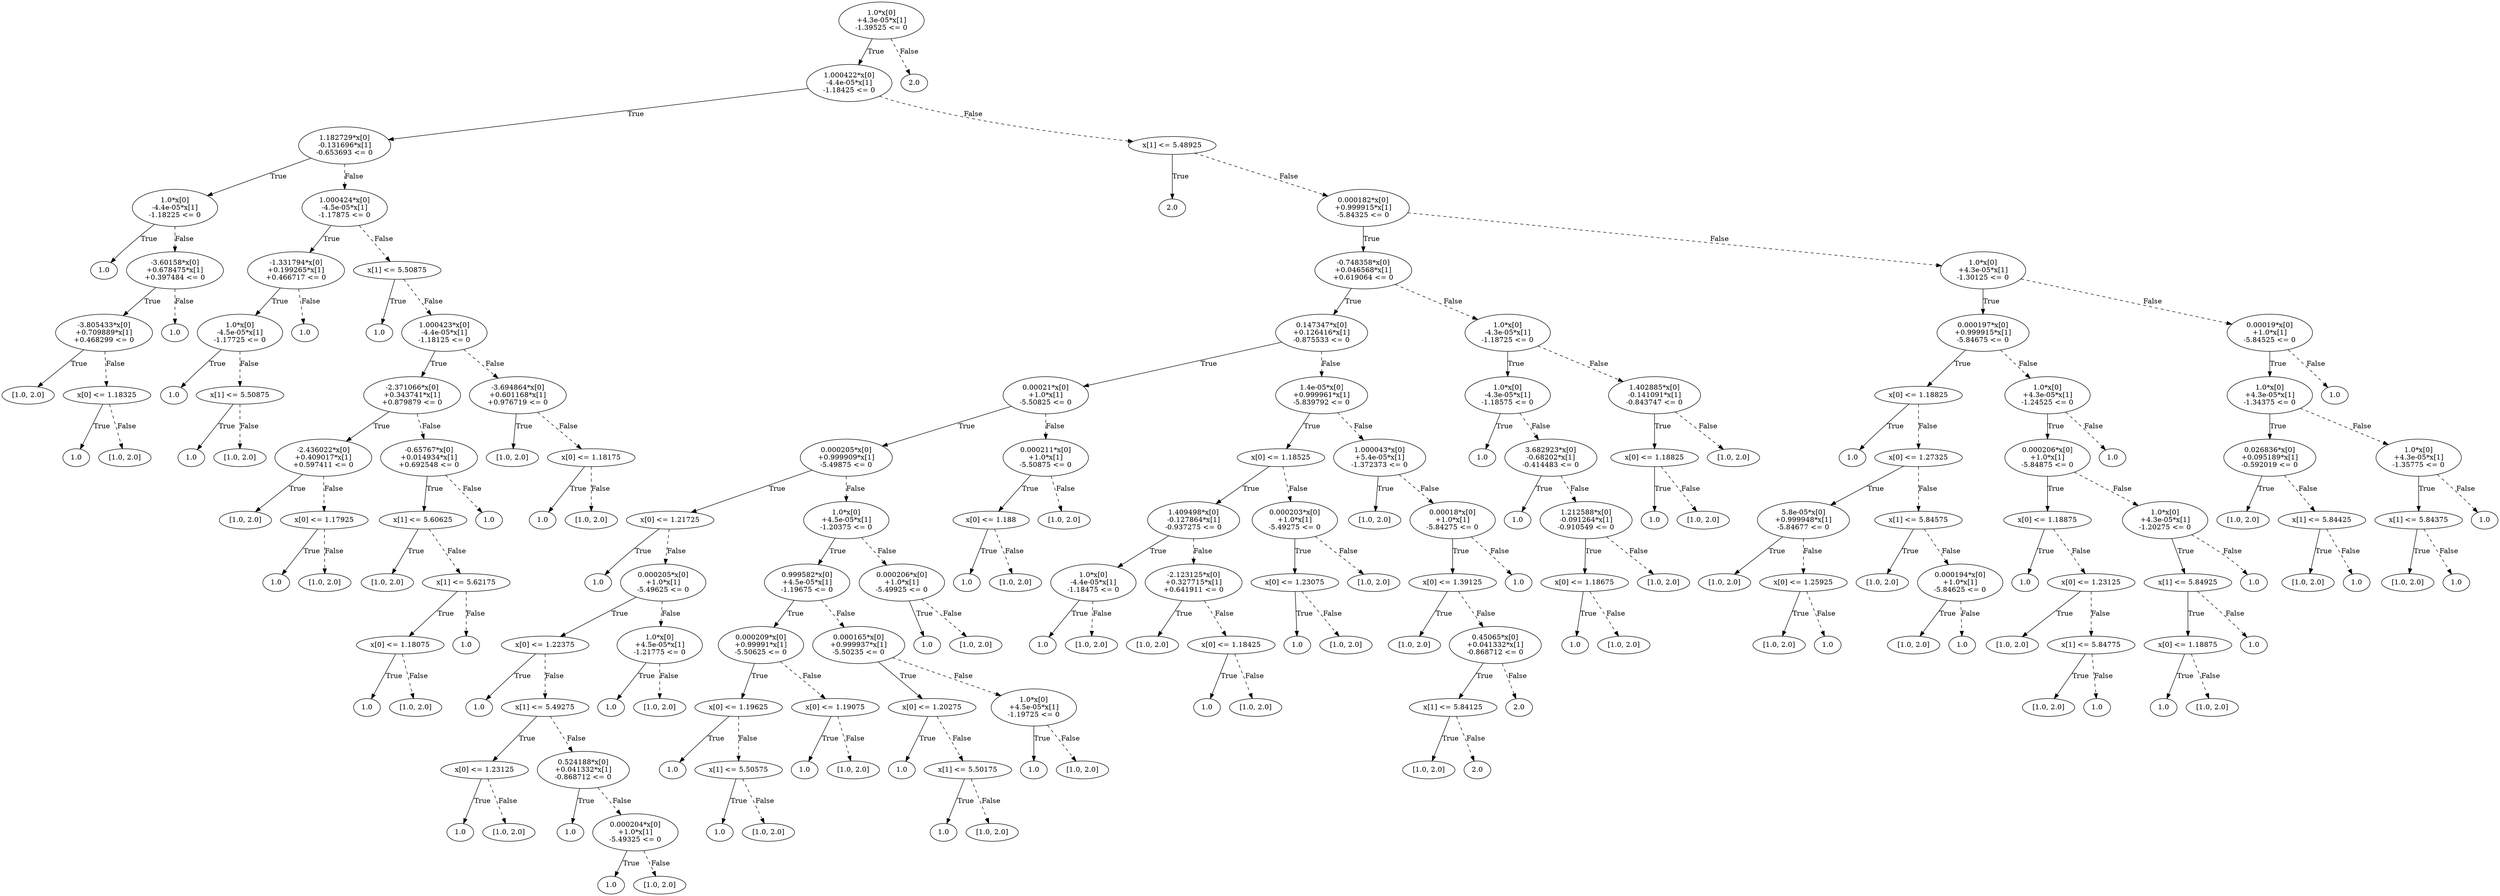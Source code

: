 digraph {
0 [label="1.0*x[0]\n+4.3e-05*x[1]\n-1.39525 <= 0"];
1 [label="1.000422*x[0]\n-4.4e-05*x[1]\n-1.18425 <= 0"];
2 [label="1.182729*x[0]\n-0.131696*x[1]\n-0.653693 <= 0"];
3 [label="1.0*x[0]\n-4.4e-05*x[1]\n-1.18225 <= 0"];
4 [label="1.0"];
3 -> 4 [label="True"];
5 [label="-3.60158*x[0]\n+0.678475*x[1]\n+0.397484 <= 0"];
6 [label="-3.805433*x[0]\n+0.709889*x[1]\n+0.468299 <= 0"];
7 [label="[1.0, 2.0]"];
6 -> 7 [label="True"];
8 [label="x[0] <= 1.18325"];
9 [label="1.0"];
8 -> 9 [label="True"];
10 [label="[1.0, 2.0]"];
8 -> 10 [style="dashed", label="False"];
6 -> 8 [style="dashed", label="False"];
5 -> 6 [label="True"];
11 [label="1.0"];
5 -> 11 [style="dashed", label="False"];
3 -> 5 [style="dashed", label="False"];
2 -> 3 [label="True"];
12 [label="1.000424*x[0]\n-4.5e-05*x[1]\n-1.17875 <= 0"];
13 [label="-1.331794*x[0]\n+0.199265*x[1]\n+0.466717 <= 0"];
14 [label="1.0*x[0]\n-4.5e-05*x[1]\n-1.17725 <= 0"];
15 [label="1.0"];
14 -> 15 [label="True"];
16 [label="x[1] <= 5.50875"];
17 [label="1.0"];
16 -> 17 [label="True"];
18 [label="[1.0, 2.0]"];
16 -> 18 [style="dashed", label="False"];
14 -> 16 [style="dashed", label="False"];
13 -> 14 [label="True"];
19 [label="1.0"];
13 -> 19 [style="dashed", label="False"];
12 -> 13 [label="True"];
20 [label="x[1] <= 5.50875"];
21 [label="1.0"];
20 -> 21 [label="True"];
22 [label="1.000423*x[0]\n-4.4e-05*x[1]\n-1.18125 <= 0"];
23 [label="-2.371066*x[0]\n+0.343741*x[1]\n+0.879879 <= 0"];
24 [label="-2.436022*x[0]\n+0.409017*x[1]\n+0.597411 <= 0"];
25 [label="[1.0, 2.0]"];
24 -> 25 [label="True"];
26 [label="x[0] <= 1.17925"];
27 [label="1.0"];
26 -> 27 [label="True"];
28 [label="[1.0, 2.0]"];
26 -> 28 [style="dashed", label="False"];
24 -> 26 [style="dashed", label="False"];
23 -> 24 [label="True"];
29 [label="-0.65767*x[0]\n+0.014934*x[1]\n+0.692548 <= 0"];
30 [label="x[1] <= 5.60625"];
31 [label="[1.0, 2.0]"];
30 -> 31 [label="True"];
32 [label="x[1] <= 5.62175"];
33 [label="x[0] <= 1.18075"];
34 [label="1.0"];
33 -> 34 [label="True"];
35 [label="[1.0, 2.0]"];
33 -> 35 [style="dashed", label="False"];
32 -> 33 [label="True"];
36 [label="1.0"];
32 -> 36 [style="dashed", label="False"];
30 -> 32 [style="dashed", label="False"];
29 -> 30 [label="True"];
37 [label="1.0"];
29 -> 37 [style="dashed", label="False"];
23 -> 29 [style="dashed", label="False"];
22 -> 23 [label="True"];
38 [label="-3.694864*x[0]\n+0.601168*x[1]\n+0.976719 <= 0"];
39 [label="[1.0, 2.0]"];
38 -> 39 [label="True"];
40 [label="x[0] <= 1.18175"];
41 [label="1.0"];
40 -> 41 [label="True"];
42 [label="[1.0, 2.0]"];
40 -> 42 [style="dashed", label="False"];
38 -> 40 [style="dashed", label="False"];
22 -> 38 [style="dashed", label="False"];
20 -> 22 [style="dashed", label="False"];
12 -> 20 [style="dashed", label="False"];
2 -> 12 [style="dashed", label="False"];
1 -> 2 [label="True"];
43 [label="x[1] <= 5.48925"];
44 [label="2.0"];
43 -> 44 [label="True"];
45 [label="0.000182*x[0]\n+0.999915*x[1]\n-5.84325 <= 0"];
46 [label="-0.748358*x[0]\n+0.046568*x[1]\n+0.619064 <= 0"];
47 [label="0.147347*x[0]\n+0.126416*x[1]\n-0.875533 <= 0"];
48 [label="0.00021*x[0]\n+1.0*x[1]\n-5.50825 <= 0"];
49 [label="0.000205*x[0]\n+0.999909*x[1]\n-5.49875 <= 0"];
50 [label="x[0] <= 1.21725"];
51 [label="1.0"];
50 -> 51 [label="True"];
52 [label="0.000205*x[0]\n+1.0*x[1]\n-5.49625 <= 0"];
53 [label="x[0] <= 1.22375"];
54 [label="1.0"];
53 -> 54 [label="True"];
55 [label="x[1] <= 5.49275"];
56 [label="x[0] <= 1.23125"];
57 [label="1.0"];
56 -> 57 [label="True"];
58 [label="[1.0, 2.0]"];
56 -> 58 [style="dashed", label="False"];
55 -> 56 [label="True"];
59 [label="0.524188*x[0]\n+0.041332*x[1]\n-0.868712 <= 0"];
60 [label="1.0"];
59 -> 60 [label="True"];
61 [label="0.000204*x[0]\n+1.0*x[1]\n-5.49325 <= 0"];
62 [label="1.0"];
61 -> 62 [label="True"];
63 [label="[1.0, 2.0]"];
61 -> 63 [style="dashed", label="False"];
59 -> 61 [style="dashed", label="False"];
55 -> 59 [style="dashed", label="False"];
53 -> 55 [style="dashed", label="False"];
52 -> 53 [label="True"];
64 [label="1.0*x[0]\n+4.5e-05*x[1]\n-1.21775 <= 0"];
65 [label="1.0"];
64 -> 65 [label="True"];
66 [label="[1.0, 2.0]"];
64 -> 66 [style="dashed", label="False"];
52 -> 64 [style="dashed", label="False"];
50 -> 52 [style="dashed", label="False"];
49 -> 50 [label="True"];
67 [label="1.0*x[0]\n+4.5e-05*x[1]\n-1.20375 <= 0"];
68 [label="0.999582*x[0]\n+4.5e-05*x[1]\n-1.19675 <= 0"];
69 [label="0.000209*x[0]\n+0.99991*x[1]\n-5.50625 <= 0"];
70 [label="x[0] <= 1.19625"];
71 [label="1.0"];
70 -> 71 [label="True"];
72 [label="x[1] <= 5.50575"];
73 [label="1.0"];
72 -> 73 [label="True"];
74 [label="[1.0, 2.0]"];
72 -> 74 [style="dashed", label="False"];
70 -> 72 [style="dashed", label="False"];
69 -> 70 [label="True"];
75 [label="x[0] <= 1.19075"];
76 [label="1.0"];
75 -> 76 [label="True"];
77 [label="[1.0, 2.0]"];
75 -> 77 [style="dashed", label="False"];
69 -> 75 [style="dashed", label="False"];
68 -> 69 [label="True"];
78 [label="0.000165*x[0]\n+0.999937*x[1]\n-5.50235 <= 0"];
79 [label="x[0] <= 1.20275"];
80 [label="1.0"];
79 -> 80 [label="True"];
81 [label="x[1] <= 5.50175"];
82 [label="1.0"];
81 -> 82 [label="True"];
83 [label="[1.0, 2.0]"];
81 -> 83 [style="dashed", label="False"];
79 -> 81 [style="dashed", label="False"];
78 -> 79 [label="True"];
84 [label="1.0*x[0]\n+4.5e-05*x[1]\n-1.19725 <= 0"];
85 [label="1.0"];
84 -> 85 [label="True"];
86 [label="[1.0, 2.0]"];
84 -> 86 [style="dashed", label="False"];
78 -> 84 [style="dashed", label="False"];
68 -> 78 [style="dashed", label="False"];
67 -> 68 [label="True"];
87 [label="0.000206*x[0]\n+1.0*x[1]\n-5.49925 <= 0"];
88 [label="1.0"];
87 -> 88 [label="True"];
89 [label="[1.0, 2.0]"];
87 -> 89 [style="dashed", label="False"];
67 -> 87 [style="dashed", label="False"];
49 -> 67 [style="dashed", label="False"];
48 -> 49 [label="True"];
90 [label="0.000211*x[0]\n+1.0*x[1]\n-5.50875 <= 0"];
91 [label="x[0] <= 1.188"];
92 [label="1.0"];
91 -> 92 [label="True"];
93 [label="[1.0, 2.0]"];
91 -> 93 [style="dashed", label="False"];
90 -> 91 [label="True"];
94 [label="[1.0, 2.0]"];
90 -> 94 [style="dashed", label="False"];
48 -> 90 [style="dashed", label="False"];
47 -> 48 [label="True"];
95 [label="1.4e-05*x[0]\n+0.999961*x[1]\n-5.839792 <= 0"];
96 [label="x[0] <= 1.18525"];
97 [label="1.409498*x[0]\n-0.127864*x[1]\n-0.937275 <= 0"];
98 [label="1.0*x[0]\n-4.4e-05*x[1]\n-1.18475 <= 0"];
99 [label="1.0"];
98 -> 99 [label="True"];
100 [label="[1.0, 2.0]"];
98 -> 100 [style="dashed", label="False"];
97 -> 98 [label="True"];
101 [label="-2.123125*x[0]\n+0.327715*x[1]\n+0.641911 <= 0"];
102 [label="[1.0, 2.0]"];
101 -> 102 [label="True"];
103 [label="x[0] <= 1.18425"];
104 [label="1.0"];
103 -> 104 [label="True"];
105 [label="[1.0, 2.0]"];
103 -> 105 [style="dashed", label="False"];
101 -> 103 [style="dashed", label="False"];
97 -> 101 [style="dashed", label="False"];
96 -> 97 [label="True"];
106 [label="0.000203*x[0]\n+1.0*x[1]\n-5.49275 <= 0"];
107 [label="x[0] <= 1.23075"];
108 [label="1.0"];
107 -> 108 [label="True"];
109 [label="[1.0, 2.0]"];
107 -> 109 [style="dashed", label="False"];
106 -> 107 [label="True"];
110 [label="[1.0, 2.0]"];
106 -> 110 [style="dashed", label="False"];
96 -> 106 [style="dashed", label="False"];
95 -> 96 [label="True"];
111 [label="1.000043*x[0]\n+5.4e-05*x[1]\n-1.372373 <= 0"];
112 [label="[1.0, 2.0]"];
111 -> 112 [label="True"];
113 [label="0.00018*x[0]\n+1.0*x[1]\n-5.84275 <= 0"];
114 [label="x[0] <= 1.39125"];
115 [label="[1.0, 2.0]"];
114 -> 115 [label="True"];
116 [label="0.45065*x[0]\n+0.041332*x[1]\n-0.868712 <= 0"];
117 [label="x[1] <= 5.84125"];
118 [label="[1.0, 2.0]"];
117 -> 118 [label="True"];
119 [label="2.0"];
117 -> 119 [style="dashed", label="False"];
116 -> 117 [label="True"];
120 [label="2.0"];
116 -> 120 [style="dashed", label="False"];
114 -> 116 [style="dashed", label="False"];
113 -> 114 [label="True"];
121 [label="1.0"];
113 -> 121 [style="dashed", label="False"];
111 -> 113 [style="dashed", label="False"];
95 -> 111 [style="dashed", label="False"];
47 -> 95 [style="dashed", label="False"];
46 -> 47 [label="True"];
122 [label="1.0*x[0]\n-4.3e-05*x[1]\n-1.18725 <= 0"];
123 [label="1.0*x[0]\n-4.3e-05*x[1]\n-1.18575 <= 0"];
124 [label="1.0"];
123 -> 124 [label="True"];
125 [label="3.682923*x[0]\n-0.68202*x[1]\n-0.414483 <= 0"];
126 [label="1.0"];
125 -> 126 [label="True"];
127 [label="1.212588*x[0]\n-0.091264*x[1]\n-0.910549 <= 0"];
128 [label="x[0] <= 1.18675"];
129 [label="1.0"];
128 -> 129 [label="True"];
130 [label="[1.0, 2.0]"];
128 -> 130 [style="dashed", label="False"];
127 -> 128 [label="True"];
131 [label="[1.0, 2.0]"];
127 -> 131 [style="dashed", label="False"];
125 -> 127 [style="dashed", label="False"];
123 -> 125 [style="dashed", label="False"];
122 -> 123 [label="True"];
132 [label="1.402885*x[0]\n-0.141091*x[1]\n-0.843747 <= 0"];
133 [label="x[0] <= 1.18825"];
134 [label="1.0"];
133 -> 134 [label="True"];
135 [label="[1.0, 2.0]"];
133 -> 135 [style="dashed", label="False"];
132 -> 133 [label="True"];
136 [label="[1.0, 2.0]"];
132 -> 136 [style="dashed", label="False"];
122 -> 132 [style="dashed", label="False"];
46 -> 122 [style="dashed", label="False"];
45 -> 46 [label="True"];
137 [label="1.0*x[0]\n+4.3e-05*x[1]\n-1.30125 <= 0"];
138 [label="0.000197*x[0]\n+0.999915*x[1]\n-5.84675 <= 0"];
139 [label="x[0] <= 1.18825"];
140 [label="1.0"];
139 -> 140 [label="True"];
141 [label="x[0] <= 1.27325"];
142 [label="5.8e-05*x[0]\n+0.999948*x[1]\n-5.84677 <= 0"];
143 [label="[1.0, 2.0]"];
142 -> 143 [label="True"];
144 [label="x[0] <= 1.25925"];
145 [label="[1.0, 2.0]"];
144 -> 145 [label="True"];
146 [label="1.0"];
144 -> 146 [style="dashed", label="False"];
142 -> 144 [style="dashed", label="False"];
141 -> 142 [label="True"];
147 [label="x[1] <= 5.84575"];
148 [label="[1.0, 2.0]"];
147 -> 148 [label="True"];
149 [label="0.000194*x[0]\n+1.0*x[1]\n-5.84625 <= 0"];
150 [label="[1.0, 2.0]"];
149 -> 150 [label="True"];
151 [label="1.0"];
149 -> 151 [style="dashed", label="False"];
147 -> 149 [style="dashed", label="False"];
141 -> 147 [style="dashed", label="False"];
139 -> 141 [style="dashed", label="False"];
138 -> 139 [label="True"];
152 [label="1.0*x[0]\n+4.3e-05*x[1]\n-1.24525 <= 0"];
153 [label="0.000206*x[0]\n+1.0*x[1]\n-5.84875 <= 0"];
154 [label="x[0] <= 1.18875"];
155 [label="1.0"];
154 -> 155 [label="True"];
156 [label="x[0] <= 1.23125"];
157 [label="[1.0, 2.0]"];
156 -> 157 [label="True"];
158 [label="x[1] <= 5.84775"];
159 [label="[1.0, 2.0]"];
158 -> 159 [label="True"];
160 [label="1.0"];
158 -> 160 [style="dashed", label="False"];
156 -> 158 [style="dashed", label="False"];
154 -> 156 [style="dashed", label="False"];
153 -> 154 [label="True"];
161 [label="1.0*x[0]\n+4.3e-05*x[1]\n-1.20275 <= 0"];
162 [label="x[1] <= 5.84925"];
163 [label="x[0] <= 1.18875"];
164 [label="1.0"];
163 -> 164 [label="True"];
165 [label="[1.0, 2.0]"];
163 -> 165 [style="dashed", label="False"];
162 -> 163 [label="True"];
166 [label="1.0"];
162 -> 166 [style="dashed", label="False"];
161 -> 162 [label="True"];
167 [label="1.0"];
161 -> 167 [style="dashed", label="False"];
153 -> 161 [style="dashed", label="False"];
152 -> 153 [label="True"];
168 [label="1.0"];
152 -> 168 [style="dashed", label="False"];
138 -> 152 [style="dashed", label="False"];
137 -> 138 [label="True"];
169 [label="0.00019*x[0]\n+1.0*x[1]\n-5.84525 <= 0"];
170 [label="1.0*x[0]\n+4.3e-05*x[1]\n-1.34375 <= 0"];
171 [label="0.026836*x[0]\n+0.095189*x[1]\n-0.592019 <= 0"];
172 [label="[1.0, 2.0]"];
171 -> 172 [label="True"];
173 [label="x[1] <= 5.84425"];
174 [label="[1.0, 2.0]"];
173 -> 174 [label="True"];
175 [label="1.0"];
173 -> 175 [style="dashed", label="False"];
171 -> 173 [style="dashed", label="False"];
170 -> 171 [label="True"];
176 [label="1.0*x[0]\n+4.3e-05*x[1]\n-1.35775 <= 0"];
177 [label="x[1] <= 5.84375"];
178 [label="[1.0, 2.0]"];
177 -> 178 [label="True"];
179 [label="1.0"];
177 -> 179 [style="dashed", label="False"];
176 -> 177 [label="True"];
180 [label="1.0"];
176 -> 180 [style="dashed", label="False"];
170 -> 176 [style="dashed", label="False"];
169 -> 170 [label="True"];
181 [label="1.0"];
169 -> 181 [style="dashed", label="False"];
137 -> 169 [style="dashed", label="False"];
45 -> 137 [style="dashed", label="False"];
43 -> 45 [style="dashed", label="False"];
1 -> 43 [style="dashed", label="False"];
0 -> 1 [label="True"];
182 [label="2.0"];
0 -> 182 [style="dashed", label="False"];

}
